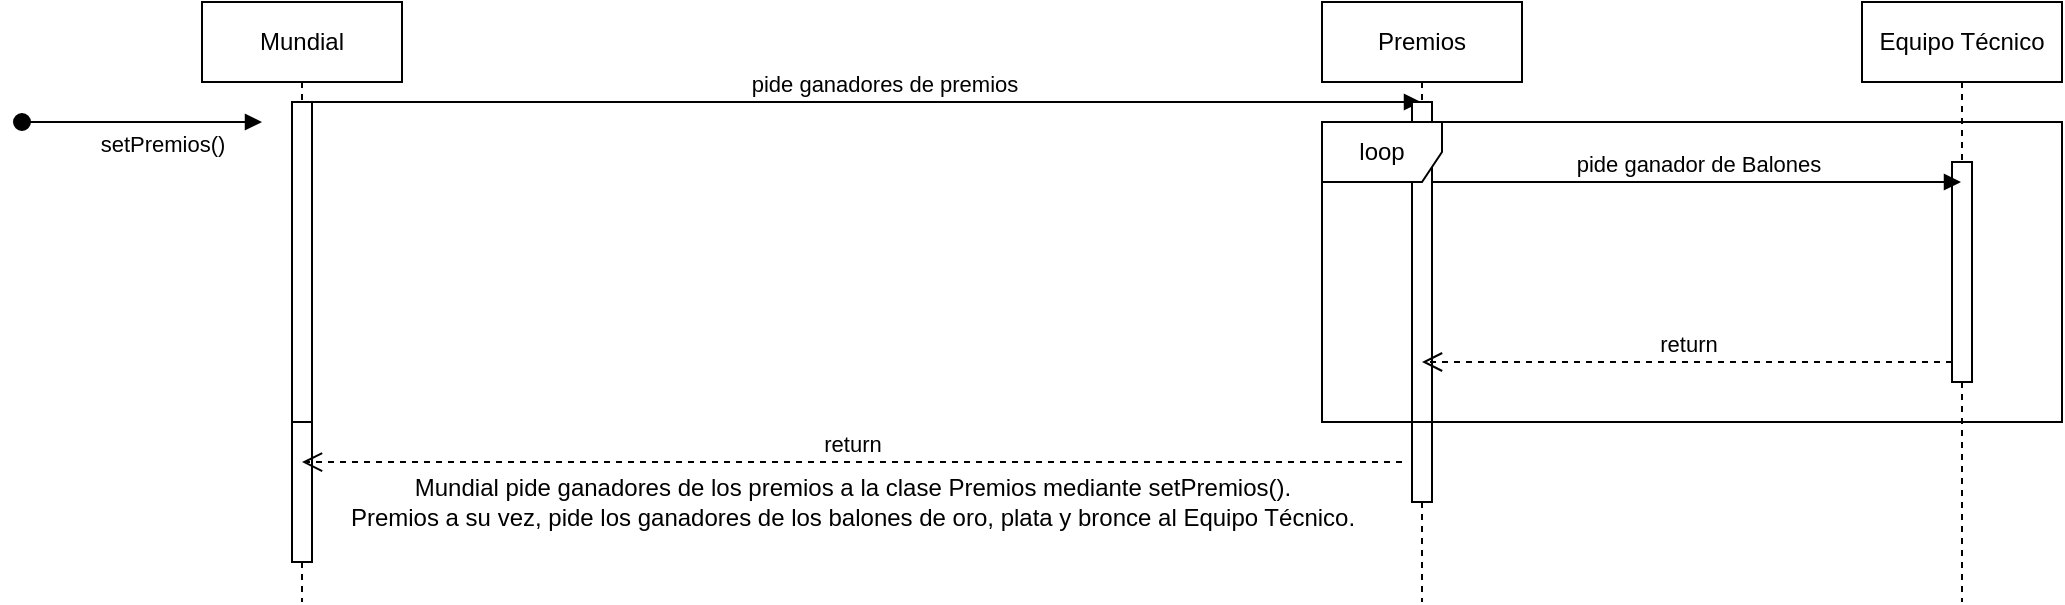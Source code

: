 <mxfile version="20.2.3" type="device"><diagram id="HAfprJ2wuuu5MHmOecJQ" name="Página-1"><mxGraphModel dx="1231" dy="698" grid="1" gridSize="10" guides="1" tooltips="1" connect="1" arrows="1" fold="1" page="1" pageScale="1" pageWidth="827" pageHeight="1169" math="0" shadow="0"><root><mxCell id="0"/><mxCell id="1" parent="0"/><mxCell id="XYw5nNBXG5dw_vy62Zew-7" value="setPremios()" style="html=1;verticalAlign=bottom;startArrow=oval;startFill=1;endArrow=block;startSize=8;rounded=0;" parent="1" edge="1"><mxGeometry x="0.167" y="-20" width="60" relative="1" as="geometry"><mxPoint x="40" y="200" as="sourcePoint"/><mxPoint x="160" y="200" as="targetPoint"/><mxPoint as="offset"/></mxGeometry></mxCell><mxCell id="XYw5nNBXG5dw_vy62Zew-8" value="Mundial" style="shape=umlLifeline;perimeter=lifelinePerimeter;whiteSpace=wrap;html=1;container=1;collapsible=0;recursiveResize=0;outlineConnect=0;" parent="1" vertex="1"><mxGeometry x="130" y="140" width="100" height="300" as="geometry"/></mxCell><mxCell id="XYw5nNBXG5dw_vy62Zew-12" value="" style="html=1;points=[];perimeter=orthogonalPerimeter;" parent="XYw5nNBXG5dw_vy62Zew-8" vertex="1"><mxGeometry x="45" y="50" width="10" height="160" as="geometry"/></mxCell><mxCell id="hvk9xi1ohCo9BzmcfToW-1" value="pide ganadores de premios" style="html=1;verticalAlign=bottom;endArrow=block;rounded=0;" parent="XYw5nNBXG5dw_vy62Zew-8" target="XYw5nNBXG5dw_vy62Zew-11" edge="1"><mxGeometry x="0.037" width="80" relative="1" as="geometry"><mxPoint x="50" y="50" as="sourcePoint"/><mxPoint x="130" y="50" as="targetPoint"/><mxPoint x="1" as="offset"/></mxGeometry></mxCell><mxCell id="hvk9xi1ohCo9BzmcfToW-6" value="" style="html=1;points=[];perimeter=orthogonalPerimeter;" parent="XYw5nNBXG5dw_vy62Zew-8" vertex="1"><mxGeometry x="45" y="210" width="10" height="70" as="geometry"/></mxCell><mxCell id="XYw5nNBXG5dw_vy62Zew-11" value="Premios" style="shape=umlLifeline;perimeter=lifelinePerimeter;whiteSpace=wrap;html=1;container=1;collapsible=0;recursiveResize=0;outlineConnect=0;" parent="1" vertex="1"><mxGeometry x="690" y="140" width="100" height="300" as="geometry"/></mxCell><mxCell id="XYw5nNBXG5dw_vy62Zew-18" value="" style="html=1;points=[];perimeter=orthogonalPerimeter;" parent="XYw5nNBXG5dw_vy62Zew-11" vertex="1"><mxGeometry x="45" y="50" width="10" height="200" as="geometry"/></mxCell><mxCell id="hvk9xi1ohCo9BzmcfToW-4" value="return" style="html=1;verticalAlign=bottom;endArrow=open;dashed=1;endSize=8;rounded=0;entryX=0.5;entryY=0.286;entryDx=0;entryDy=0;entryPerimeter=0;" parent="1" target="hvk9xi1ohCo9BzmcfToW-6" edge="1"><mxGeometry relative="1" as="geometry"><mxPoint x="730" y="370" as="sourcePoint"/><mxPoint x="660" y="270" as="targetPoint"/><Array as="points"/></mxGeometry></mxCell><mxCell id="hvk9xi1ohCo9BzmcfToW-5" value="Equipo Técnico" style="shape=umlLifeline;perimeter=lifelinePerimeter;whiteSpace=wrap;html=1;container=1;collapsible=0;recursiveResize=0;outlineConnect=0;" parent="1" vertex="1"><mxGeometry x="960" y="140" width="100" height="300" as="geometry"/></mxCell><mxCell id="hvk9xi1ohCo9BzmcfToW-8" value="" style="html=1;points=[];perimeter=orthogonalPerimeter;" parent="hvk9xi1ohCo9BzmcfToW-5" vertex="1"><mxGeometry x="45" y="80" width="10" height="110" as="geometry"/></mxCell><mxCell id="z222ve4bWtCXn5eajzv0-3" value="return" style="html=1;verticalAlign=bottom;endArrow=open;dashed=1;endSize=8;rounded=0;" edge="1" parent="hvk9xi1ohCo9BzmcfToW-5" target="XYw5nNBXG5dw_vy62Zew-11"><mxGeometry relative="1" as="geometry"><mxPoint x="45" y="180" as="sourcePoint"/><mxPoint x="-35" y="180" as="targetPoint"/></mxGeometry></mxCell><mxCell id="hvk9xi1ohCo9BzmcfToW-11" value="loop" style="shape=umlFrame;whiteSpace=wrap;html=1;" parent="1" vertex="1"><mxGeometry x="690" y="200" width="370" height="150" as="geometry"/></mxCell><mxCell id="hvk9xi1ohCo9BzmcfToW-12" value="Mundial pide ganadores de los premios a la clase Premios mediante setPremios().&lt;br&gt;Premios a su vez, pide los ganadores de los balones de oro, plata y bronce al Equipo Técnico." style="text;html=1;align=center;verticalAlign=middle;resizable=0;points=[];autosize=1;strokeColor=none;fillColor=none;" parent="1" vertex="1"><mxGeometry x="190" y="370" width="530" height="40" as="geometry"/></mxCell><mxCell id="z222ve4bWtCXn5eajzv0-1" value="pide ganador de Balones" style="html=1;verticalAlign=bottom;endArrow=block;rounded=0;" edge="1" parent="1" source="XYw5nNBXG5dw_vy62Zew-18" target="hvk9xi1ohCo9BzmcfToW-5"><mxGeometry width="80" relative="1" as="geometry"><mxPoint x="750" y="230" as="sourcePoint"/><mxPoint x="827" y="230" as="targetPoint"/><Array as="points"><mxPoint x="890" y="230"/></Array></mxGeometry></mxCell></root></mxGraphModel></diagram></mxfile>